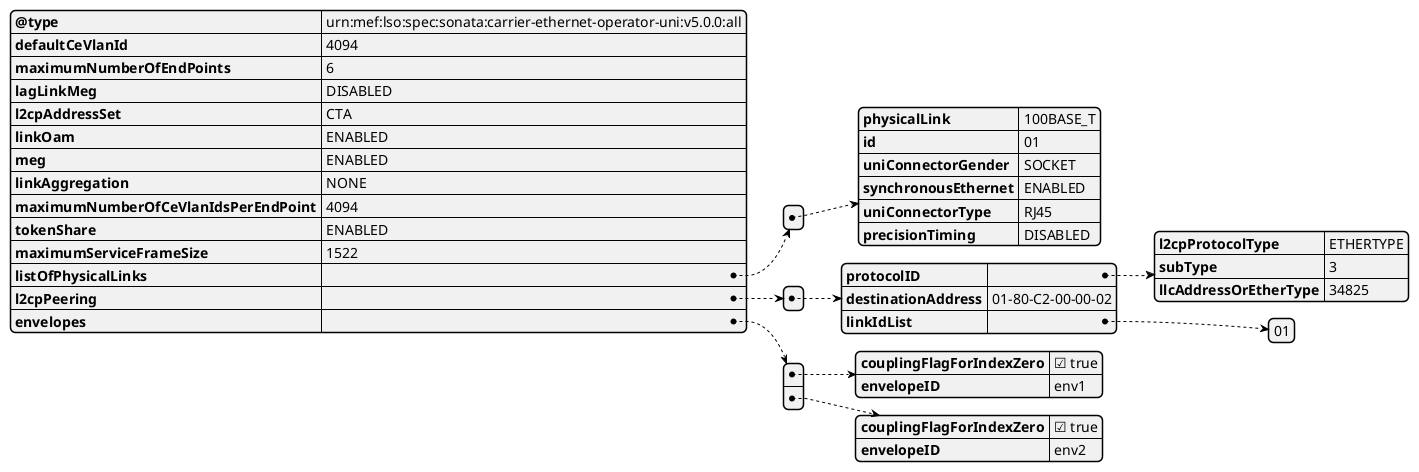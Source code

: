 @startjson
{
  "@type": "urn:mef:lso:spec:sonata:carrier-ethernet-operator-uni:v5.0.0:all",
  "defaultCeVlanId": 4094,
  "maximumNumberOfEndPoints": 6,
  "lagLinkMeg": "DISABLED",
  "l2cpAddressSet": "CTA",
  "linkOam": "ENABLED",
  "meg": "ENABLED",
  "linkAggregation": "NONE",
  "maximumNumberOfCeVlanIdsPerEndPoint": 4094,
  "tokenShare": "ENABLED",
  "maximumServiceFrameSize": 1522,
  "listOfPhysicalLinks": [
    {
      "physicalLink": "100BASE_T",
      "id": "01",
      "uniConnectorGender": "SOCKET",
      "synchronousEthernet": "ENABLED",
      "uniConnectorType": "RJ45",
      "precisionTiming": "DISABLED"
    }
  ],
  "l2cpPeering": [
    {
      "protocolID": {
        "l2cpProtocolType": "ETHERTYPE",
        "subType": 3,
        "llcAddressOrEtherType": 34825
      },
      "destinationAddress": "01-80-C2-00-00-02",
      "linkIdList": [
        "01"
      ]
    }
  ],
  "envelopes": [
    {
      "couplingFlagForIndexZero": true,
      "envelopeID": "env1"
    },
    {
      "couplingFlagForIndexZero": true,
      "envelopeID": "env2"
    }
  ]
}

@endjson